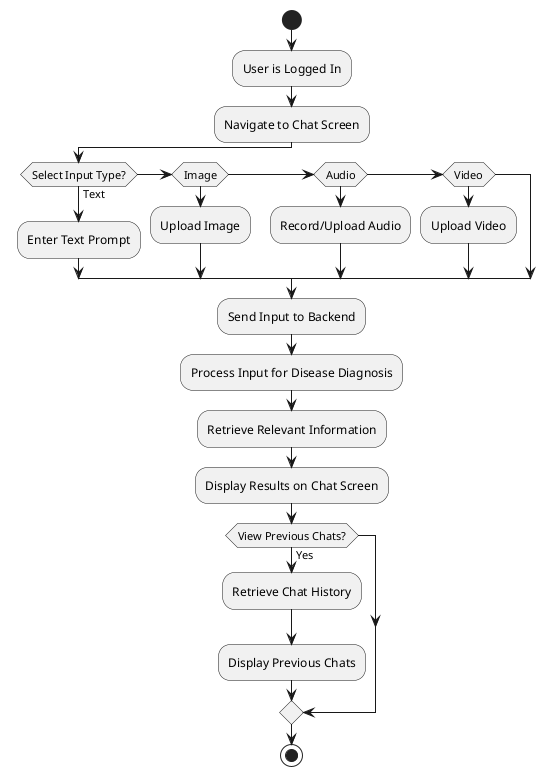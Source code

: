 @startuml
start

:User is Logged In;
:Navigate to Chat Screen;

if (Select Input Type?) then (Text)
  :Enter Text Prompt;
else if (Image)
  :Upload Image;
else if (Audio)
  :Record/Upload Audio;
else if (Video)
  :Upload Video;
endif

:Send Input to Backend;
:Process Input for Disease Diagnosis;
:Retrieve Relevant Information;
:Display Results on Chat Screen;

if (View Previous Chats?) then (Yes)
  :Retrieve Chat History;
  :Display Previous Chats;
endif

stop
@enduml